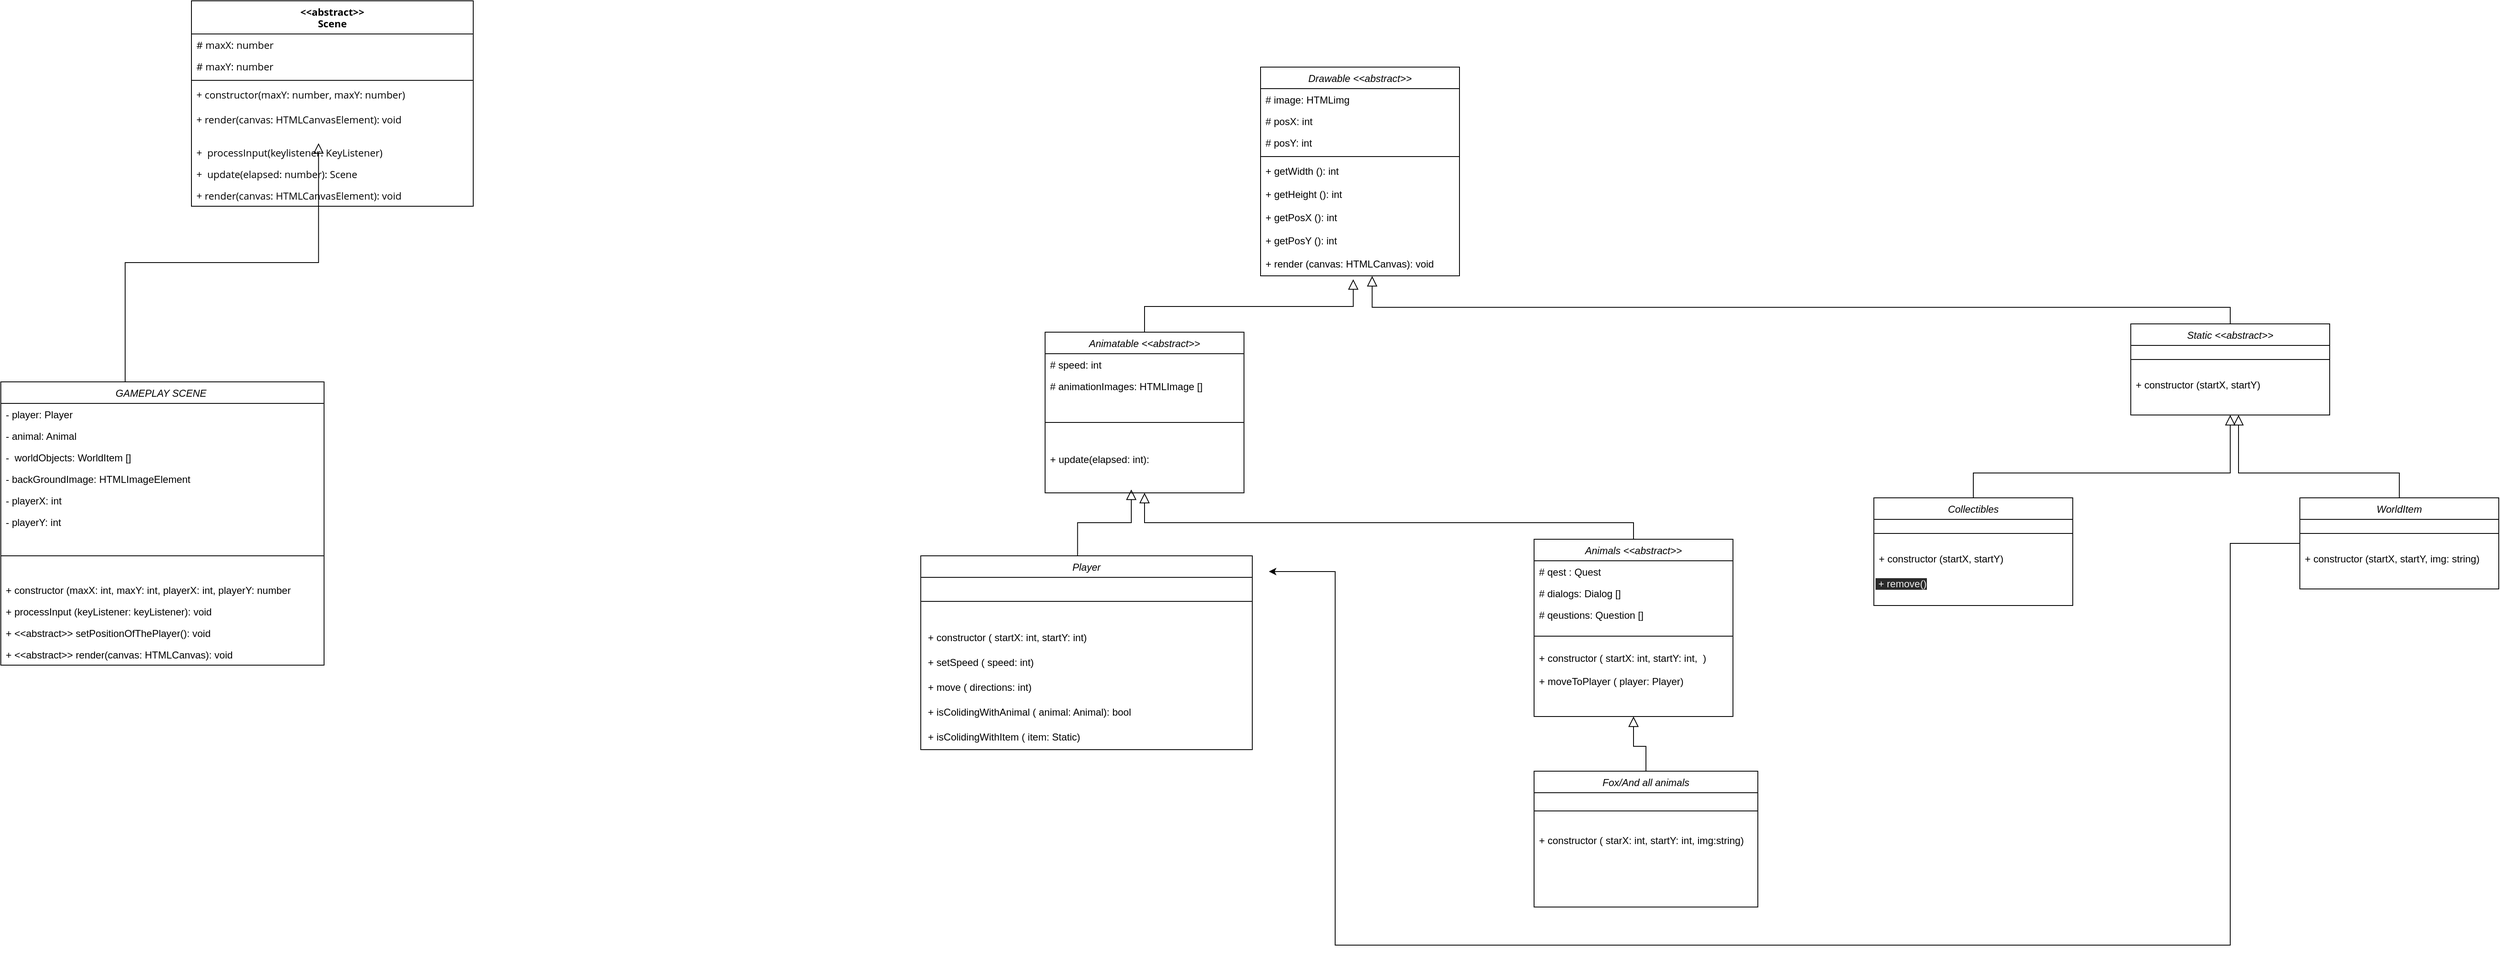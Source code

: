 <mxfile version="20.7.4" type="device" pages="2"><diagram id="C5RBs43oDa-KdzZeNtuy" name="Page-1"><mxGraphModel dx="2305" dy="784" grid="1" gridSize="10" guides="1" tooltips="1" connect="1" arrows="1" fold="1" page="1" pageScale="1" pageWidth="827" pageHeight="1169" math="0" shadow="0"><root><mxCell id="WIyWlLk6GJQsqaUBKTNV-0"/><mxCell id="WIyWlLk6GJQsqaUBKTNV-1" parent="WIyWlLk6GJQsqaUBKTNV-0"/><mxCell id="0mZJ4lkKEykU2jthQJVD-47" value="Drawable &lt;&lt;abstract&gt;&gt;" style="swimlane;fontStyle=2;align=center;verticalAlign=top;childLayout=stackLayout;horizontal=1;startSize=26;horizontalStack=0;resizeParent=1;resizeLast=0;collapsible=1;marginBottom=0;rounded=0;shadow=0;strokeWidth=1;" parent="WIyWlLk6GJQsqaUBKTNV-1" vertex="1"><mxGeometry x="400" y="590" width="240" height="252" as="geometry"><mxRectangle x="230" y="140" width="160" height="26" as="alternateBounds"/></mxGeometry></mxCell><mxCell id="0mZJ4lkKEykU2jthQJVD-48" value="# image: HTMLimg" style="text;align=left;verticalAlign=top;spacingLeft=4;spacingRight=4;overflow=hidden;rotatable=0;points=[[0,0.5],[1,0.5]];portConstraint=eastwest;" parent="0mZJ4lkKEykU2jthQJVD-47" vertex="1"><mxGeometry y="26" width="240" height="26" as="geometry"/></mxCell><mxCell id="0mZJ4lkKEykU2jthQJVD-49" value="# posX: int" style="text;align=left;verticalAlign=top;spacingLeft=4;spacingRight=4;overflow=hidden;rotatable=0;points=[[0,0.5],[1,0.5]];portConstraint=eastwest;rounded=0;shadow=0;html=0;" parent="0mZJ4lkKEykU2jthQJVD-47" vertex="1"><mxGeometry y="52" width="240" height="26" as="geometry"/></mxCell><mxCell id="0mZJ4lkKEykU2jthQJVD-50" value="# posY: int" style="text;align=left;verticalAlign=top;spacingLeft=4;spacingRight=4;overflow=hidden;rotatable=0;points=[[0,0.5],[1,0.5]];portConstraint=eastwest;rounded=0;shadow=0;html=0;" parent="0mZJ4lkKEykU2jthQJVD-47" vertex="1"><mxGeometry y="78" width="240" height="26" as="geometry"/></mxCell><mxCell id="0mZJ4lkKEykU2jthQJVD-51" value="" style="line;html=1;strokeWidth=1;align=left;verticalAlign=middle;spacingTop=-1;spacingLeft=3;spacingRight=3;rotatable=0;labelPosition=right;points=[];portConstraint=eastwest;" parent="0mZJ4lkKEykU2jthQJVD-47" vertex="1"><mxGeometry y="104" width="240" height="8" as="geometry"/></mxCell><mxCell id="0mZJ4lkKEykU2jthQJVD-52" value="+ getWidth (): int" style="text;align=left;verticalAlign=top;spacingLeft=4;spacingRight=4;overflow=hidden;rotatable=0;points=[[0,0.5],[1,0.5]];portConstraint=eastwest;" parent="0mZJ4lkKEykU2jthQJVD-47" vertex="1"><mxGeometry y="112" width="240" height="28" as="geometry"/></mxCell><mxCell id="0mZJ4lkKEykU2jthQJVD-54" value="+ getHeight (): int" style="text;align=left;verticalAlign=top;spacingLeft=4;spacingRight=4;overflow=hidden;rotatable=0;points=[[0,0.5],[1,0.5]];portConstraint=eastwest;" parent="0mZJ4lkKEykU2jthQJVD-47" vertex="1"><mxGeometry y="140" width="240" height="28" as="geometry"/></mxCell><mxCell id="0mZJ4lkKEykU2jthQJVD-55" value="+ getPosX (): int&#10;&#10;&#10;" style="text;align=left;verticalAlign=top;spacingLeft=4;spacingRight=4;overflow=hidden;rotatable=0;points=[[0,0.5],[1,0.5]];portConstraint=eastwest;" parent="0mZJ4lkKEykU2jthQJVD-47" vertex="1"><mxGeometry y="168" width="240" height="28" as="geometry"/></mxCell><mxCell id="0mZJ4lkKEykU2jthQJVD-56" value="+ getPosY (): int" style="text;align=left;verticalAlign=top;spacingLeft=4;spacingRight=4;overflow=hidden;rotatable=0;points=[[0,0.5],[1,0.5]];portConstraint=eastwest;" parent="0mZJ4lkKEykU2jthQJVD-47" vertex="1"><mxGeometry y="196" width="240" height="28" as="geometry"/></mxCell><mxCell id="0mZJ4lkKEykU2jthQJVD-57" value="+ render (canvas: HTMLCanvas): void" style="text;align=left;verticalAlign=top;spacingLeft=4;spacingRight=4;overflow=hidden;rotatable=0;points=[[0,0.5],[1,0.5]];portConstraint=eastwest;" parent="0mZJ4lkKEykU2jthQJVD-47" vertex="1"><mxGeometry y="224" width="240" height="28" as="geometry"/></mxCell><mxCell id="0mZJ4lkKEykU2jthQJVD-58" value="Animatable &lt;&lt;abstract&gt;&gt;" style="swimlane;fontStyle=2;align=center;verticalAlign=top;childLayout=stackLayout;horizontal=1;startSize=26;horizontalStack=0;resizeParent=1;resizeLast=0;collapsible=1;marginBottom=0;rounded=0;shadow=0;strokeWidth=1;" parent="WIyWlLk6GJQsqaUBKTNV-1" vertex="1"><mxGeometry x="140" y="910" width="240" height="194" as="geometry"><mxRectangle x="230" y="140" width="160" height="26" as="alternateBounds"/></mxGeometry></mxCell><mxCell id="0mZJ4lkKEykU2jthQJVD-59" value="# speed: int" style="text;align=left;verticalAlign=top;spacingLeft=4;spacingRight=4;overflow=hidden;rotatable=0;points=[[0,0.5],[1,0.5]];portConstraint=eastwest;" parent="0mZJ4lkKEykU2jthQJVD-58" vertex="1"><mxGeometry y="26" width="240" height="26" as="geometry"/></mxCell><mxCell id="0mZJ4lkKEykU2jthQJVD-76" value="# animationImages: HTMLImage []&#10;" style="text;align=left;verticalAlign=top;spacingLeft=4;spacingRight=4;overflow=hidden;rotatable=0;points=[[0,0.5],[1,0.5]];portConstraint=eastwest;" parent="0mZJ4lkKEykU2jthQJVD-58" vertex="1"><mxGeometry y="52" width="240" height="26" as="geometry"/></mxCell><mxCell id="0mZJ4lkKEykU2jthQJVD-62" value="" style="line;html=1;strokeWidth=1;align=left;verticalAlign=middle;spacingTop=-1;spacingLeft=3;spacingRight=3;rotatable=0;labelPosition=right;points=[];portConstraint=eastwest;" parent="0mZJ4lkKEykU2jthQJVD-58" vertex="1"><mxGeometry y="78" width="240" height="62" as="geometry"/></mxCell><mxCell id="0mZJ4lkKEykU2jthQJVD-64" value="+ update(elapsed: int):  " style="text;align=left;verticalAlign=top;spacingLeft=4;spacingRight=4;overflow=hidden;rotatable=0;points=[[0,0.5],[1,0.5]];portConstraint=eastwest;" parent="0mZJ4lkKEykU2jthQJVD-58" vertex="1"><mxGeometry y="140" width="240" height="28" as="geometry"/></mxCell><mxCell id="0mZJ4lkKEykU2jthQJVD-70" value="Player" style="swimlane;fontStyle=2;align=center;verticalAlign=top;childLayout=stackLayout;horizontal=1;startSize=26;horizontalStack=0;resizeParent=1;resizeLast=0;collapsible=1;marginBottom=0;rounded=0;shadow=0;strokeWidth=1;" parent="WIyWlLk6GJQsqaUBKTNV-1" vertex="1"><mxGeometry x="-10" y="1180" width="400" height="234" as="geometry"><mxRectangle x="230" y="140" width="160" height="26" as="alternateBounds"/></mxGeometry></mxCell><mxCell id="0mZJ4lkKEykU2jthQJVD-72" value="" style="line;html=1;strokeWidth=1;align=left;verticalAlign=middle;spacingTop=-1;spacingLeft=3;spacingRight=3;rotatable=0;labelPosition=right;points=[];portConstraint=eastwest;" parent="0mZJ4lkKEykU2jthQJVD-70" vertex="1"><mxGeometry y="26" width="400" height="58" as="geometry"/></mxCell><mxCell id="Mu68uP0lrzcLvRrrlY8T-1" value="&amp;nbsp; + constructor ( startX: int, startY: int)" style="text;html=1;align=left;verticalAlign=middle;resizable=0;points=[];autosize=1;strokeColor=none;fillColor=none;" vertex="1" parent="0mZJ4lkKEykU2jthQJVD-70"><mxGeometry y="84" width="400" height="30" as="geometry"/></mxCell><mxCell id="Mu68uP0lrzcLvRrrlY8T-0" value="&amp;nbsp; + setSpeed ( speed: int)" style="text;html=1;align=left;verticalAlign=middle;resizable=0;points=[];autosize=1;strokeColor=none;fillColor=none;" vertex="1" parent="0mZJ4lkKEykU2jthQJVD-70"><mxGeometry y="114" width="400" height="30" as="geometry"/></mxCell><mxCell id="0mZJ4lkKEykU2jthQJVD-77" value="&amp;nbsp; + move ( directions: int)" style="text;html=1;align=left;verticalAlign=middle;resizable=0;points=[];autosize=1;strokeColor=none;fillColor=none;" parent="0mZJ4lkKEykU2jthQJVD-70" vertex="1"><mxGeometry y="144" width="400" height="30" as="geometry"/></mxCell><mxCell id="0mZJ4lkKEykU2jthQJVD-78" value="&amp;nbsp; + isColidingWithAnimal ( animal: Animal): bool" style="text;html=1;align=left;verticalAlign=middle;resizable=0;points=[];autosize=1;strokeColor=none;fillColor=none;" parent="0mZJ4lkKEykU2jthQJVD-70" vertex="1"><mxGeometry y="174" width="400" height="30" as="geometry"/></mxCell><mxCell id="0mZJ4lkKEykU2jthQJVD-79" value="&amp;nbsp; + isColidingWithItem ( item: Static)" style="text;html=1;align=left;verticalAlign=middle;resizable=0;points=[];autosize=1;strokeColor=none;fillColor=none;" parent="0mZJ4lkKEykU2jthQJVD-70" vertex="1"><mxGeometry y="204" width="400" height="30" as="geometry"/></mxCell><mxCell id="0mZJ4lkKEykU2jthQJVD-74" value="" style="endArrow=block;endSize=10;endFill=0;shadow=0;strokeWidth=1;rounded=0;edgeStyle=elbowEdgeStyle;elbow=vertical;exitX=0.5;exitY=0;exitDx=0;exitDy=0;entryX=0.466;entryY=1.149;entryDx=0;entryDy=0;entryPerimeter=0;" parent="WIyWlLk6GJQsqaUBKTNV-1" source="0mZJ4lkKEykU2jthQJVD-58" target="0mZJ4lkKEykU2jthQJVD-57" edge="1"><mxGeometry width="160" relative="1" as="geometry"><mxPoint x="600" y="994" as="sourcePoint"/><mxPoint x="490" y="892" as="targetPoint"/><Array as="points"><mxPoint x="480" y="879"/></Array></mxGeometry></mxCell><mxCell id="0mZJ4lkKEykU2jthQJVD-75" value="" style="endArrow=block;endSize=10;endFill=0;shadow=0;strokeWidth=1;rounded=0;edgeStyle=elbowEdgeStyle;elbow=vertical;exitX=0.473;exitY=0;exitDx=0;exitDy=0;exitPerimeter=0;" parent="WIyWlLk6GJQsqaUBKTNV-1" source="0mZJ4lkKEykU2jthQJVD-70" edge="1"><mxGeometry width="160" relative="1" as="geometry"><mxPoint x="130" y="1110" as="sourcePoint"/><mxPoint x="244" y="1100" as="targetPoint"/><Array as="points"><mxPoint x="220" y="1140"/></Array></mxGeometry></mxCell><mxCell id="0mZJ4lkKEykU2jthQJVD-82" value="Animals &lt;&lt;abstract&gt;&gt;" style="swimlane;fontStyle=2;align=center;verticalAlign=top;childLayout=stackLayout;horizontal=1;startSize=26;horizontalStack=0;resizeParent=1;resizeLast=0;collapsible=1;marginBottom=0;rounded=0;shadow=0;strokeWidth=1;" parent="WIyWlLk6GJQsqaUBKTNV-1" vertex="1"><mxGeometry x="730" y="1160" width="240" height="214" as="geometry"><mxRectangle x="230" y="140" width="160" height="26" as="alternateBounds"/></mxGeometry></mxCell><mxCell id="0mZJ4lkKEykU2jthQJVD-83" value="# qest : Quest" style="text;align=left;verticalAlign=top;spacingLeft=4;spacingRight=4;overflow=hidden;rotatable=0;points=[[0,0.5],[1,0.5]];portConstraint=eastwest;" parent="0mZJ4lkKEykU2jthQJVD-82" vertex="1"><mxGeometry y="26" width="240" height="26" as="geometry"/></mxCell><mxCell id="0mZJ4lkKEykU2jthQJVD-84" value="# dialogs: Dialog [] &#10;" style="text;align=left;verticalAlign=top;spacingLeft=4;spacingRight=4;overflow=hidden;rotatable=0;points=[[0,0.5],[1,0.5]];portConstraint=eastwest;" parent="0mZJ4lkKEykU2jthQJVD-82" vertex="1"><mxGeometry y="52" width="240" height="26" as="geometry"/></mxCell><mxCell id="0mZJ4lkKEykU2jthQJVD-92" value="# qeustions: Question [] &#10;" style="text;align=left;verticalAlign=top;spacingLeft=4;spacingRight=4;overflow=hidden;rotatable=0;points=[[0,0.5],[1,0.5]];portConstraint=eastwest;" parent="0mZJ4lkKEykU2jthQJVD-82" vertex="1"><mxGeometry y="78" width="240" height="26" as="geometry"/></mxCell><mxCell id="0mZJ4lkKEykU2jthQJVD-85" value="" style="line;html=1;strokeWidth=1;align=left;verticalAlign=middle;spacingTop=-1;spacingLeft=3;spacingRight=3;rotatable=0;labelPosition=right;points=[];portConstraint=eastwest;" parent="0mZJ4lkKEykU2jthQJVD-82" vertex="1"><mxGeometry y="104" width="240" height="26" as="geometry"/></mxCell><mxCell id="0mZJ4lkKEykU2jthQJVD-86" value="+ constructor ( startX: int, startY: int,  ) " style="text;align=left;verticalAlign=top;spacingLeft=4;spacingRight=4;overflow=hidden;rotatable=0;points=[[0,0.5],[1,0.5]];portConstraint=eastwest;" parent="0mZJ4lkKEykU2jthQJVD-82" vertex="1"><mxGeometry y="130" width="240" height="28" as="geometry"/></mxCell><mxCell id="0mZJ4lkKEykU2jthQJVD-100" value="+ moveToPlayer ( player: Player) " style="text;align=left;verticalAlign=top;spacingLeft=4;spacingRight=4;overflow=hidden;rotatable=0;points=[[0,0.5],[1,0.5]];portConstraint=eastwest;" parent="0mZJ4lkKEykU2jthQJVD-82" vertex="1"><mxGeometry y="158" width="240" height="28" as="geometry"/></mxCell><mxCell id="0mZJ4lkKEykU2jthQJVD-93" value="" style="endArrow=block;endSize=10;endFill=0;shadow=0;strokeWidth=1;rounded=0;edgeStyle=elbowEdgeStyle;elbow=vertical;exitX=0.5;exitY=0;exitDx=0;exitDy=0;entryX=0.5;entryY=1;entryDx=0;entryDy=0;" parent="WIyWlLk6GJQsqaUBKTNV-1" source="0mZJ4lkKEykU2jthQJVD-82" target="0mZJ4lkKEykU2jthQJVD-58" edge="1"><mxGeometry width="160" relative="1" as="geometry"><mxPoint x="209.2" y="1170" as="sourcePoint"/><mxPoint x="254" y="1110" as="targetPoint"/><Array as="points"><mxPoint x="430" y="1140"/></Array></mxGeometry></mxCell><mxCell id="0mZJ4lkKEykU2jthQJVD-94" value="Fox/And all animals" style="swimlane;fontStyle=2;align=center;verticalAlign=top;childLayout=stackLayout;horizontal=1;startSize=26;horizontalStack=0;resizeParent=1;resizeLast=0;collapsible=1;marginBottom=0;rounded=0;shadow=0;strokeWidth=1;" parent="WIyWlLk6GJQsqaUBKTNV-1" vertex="1"><mxGeometry x="730" y="1440" width="270" height="164" as="geometry"><mxRectangle x="230" y="140" width="160" height="26" as="alternateBounds"/></mxGeometry></mxCell><mxCell id="0mZJ4lkKEykU2jthQJVD-98" value="" style="line;html=1;strokeWidth=1;align=left;verticalAlign=middle;spacingTop=-1;spacingLeft=3;spacingRight=3;rotatable=0;labelPosition=right;points=[];portConstraint=eastwest;" parent="0mZJ4lkKEykU2jthQJVD-94" vertex="1"><mxGeometry y="26" width="270" height="44" as="geometry"/></mxCell><mxCell id="0mZJ4lkKEykU2jthQJVD-99" value="+ constructor ( starX: int, startY: int, img:string) &#10;" style="text;align=left;verticalAlign=top;spacingLeft=4;spacingRight=4;overflow=hidden;rotatable=0;points=[[0,0.5],[1,0.5]];portConstraint=eastwest;" parent="0mZJ4lkKEykU2jthQJVD-94" vertex="1"><mxGeometry y="70" width="270" height="28" as="geometry"/></mxCell><mxCell id="0mZJ4lkKEykU2jthQJVD-102" value="" style="endArrow=block;endSize=10;endFill=0;shadow=0;strokeWidth=1;rounded=0;edgeStyle=elbowEdgeStyle;elbow=vertical;exitX=0.5;exitY=0;exitDx=0;exitDy=0;entryX=0.5;entryY=1;entryDx=0;entryDy=0;" parent="WIyWlLk6GJQsqaUBKTNV-1" source="0mZJ4lkKEykU2jthQJVD-94" target="0mZJ4lkKEykU2jthQJVD-82" edge="1"><mxGeometry width="160" relative="1" as="geometry"><mxPoint x="620" y="1432" as="sourcePoint"/><mxPoint x="840" y="1380" as="targetPoint"/><Array as="points"><mxPoint x="850" y="1410"/></Array></mxGeometry></mxCell><mxCell id="OqXCPmL3gPoObn92KXW1-10" value="Static &lt;&lt;abstract&gt;&gt;" style="swimlane;fontStyle=2;align=center;verticalAlign=top;childLayout=stackLayout;horizontal=1;startSize=26;horizontalStack=0;resizeParent=1;resizeLast=0;collapsible=1;marginBottom=0;rounded=0;shadow=0;strokeWidth=1;" parent="WIyWlLk6GJQsqaUBKTNV-1" vertex="1"><mxGeometry x="1450" y="900" width="240" height="110" as="geometry"><mxRectangle x="230" y="140" width="160" height="26" as="alternateBounds"/></mxGeometry></mxCell><mxCell id="OqXCPmL3gPoObn92KXW1-14" value="" style="line;html=1;strokeWidth=1;align=left;verticalAlign=middle;spacingTop=-1;spacingLeft=3;spacingRight=3;rotatable=0;labelPosition=right;points=[];portConstraint=eastwest;" parent="OqXCPmL3gPoObn92KXW1-10" vertex="1"><mxGeometry y="26" width="240" height="34" as="geometry"/></mxCell><mxCell id="OqXCPmL3gPoObn92KXW1-15" value="+ constructor (startX, startY)  " style="text;align=left;verticalAlign=top;spacingLeft=4;spacingRight=4;overflow=hidden;rotatable=0;points=[[0,0.5],[1,0.5]];portConstraint=eastwest;" parent="OqXCPmL3gPoObn92KXW1-10" vertex="1"><mxGeometry y="60" width="240" height="30" as="geometry"/></mxCell><mxCell id="OqXCPmL3gPoObn92KXW1-16" value="" style="endArrow=block;endSize=10;endFill=0;shadow=0;strokeWidth=1;rounded=0;edgeStyle=elbowEdgeStyle;elbow=vertical;exitX=0.5;exitY=0;exitDx=0;exitDy=0;entryX=0.561;entryY=1.008;entryDx=0;entryDy=0;entryPerimeter=0;" parent="WIyWlLk6GJQsqaUBKTNV-1" source="OqXCPmL3gPoObn92KXW1-10" target="0mZJ4lkKEykU2jthQJVD-57" edge="1"><mxGeometry width="160" relative="1" as="geometry"><mxPoint x="400" y="953.83" as="sourcePoint"/><mxPoint x="651.84" y="890.002" as="targetPoint"/><Array as="points"><mxPoint x="840" y="880"/></Array></mxGeometry></mxCell><mxCell id="OqXCPmL3gPoObn92KXW1-21" value="Collectibles" style="swimlane;fontStyle=2;align=center;verticalAlign=top;childLayout=stackLayout;horizontal=1;startSize=26;horizontalStack=0;resizeParent=1;resizeLast=0;collapsible=1;marginBottom=0;rounded=0;shadow=0;strokeWidth=1;" parent="WIyWlLk6GJQsqaUBKTNV-1" vertex="1"><mxGeometry x="1140" y="1110" width="240" height="130" as="geometry"><mxRectangle x="230" y="140" width="160" height="26" as="alternateBounds"/></mxGeometry></mxCell><mxCell id="OqXCPmL3gPoObn92KXW1-22" value="" style="line;html=1;strokeWidth=1;align=left;verticalAlign=middle;spacingTop=-1;spacingLeft=3;spacingRight=3;rotatable=0;labelPosition=right;points=[];portConstraint=eastwest;" parent="OqXCPmL3gPoObn92KXW1-21" vertex="1"><mxGeometry y="26" width="240" height="34" as="geometry"/></mxCell><mxCell id="OqXCPmL3gPoObn92KXW1-23" value="+ constructor (startX, startY)  " style="text;align=left;verticalAlign=top;spacingLeft=4;spacingRight=4;overflow=hidden;rotatable=0;points=[[0,0.5],[1,0.5]];portConstraint=eastwest;" parent="OqXCPmL3gPoObn92KXW1-21" vertex="1"><mxGeometry y="60" width="240" height="30" as="geometry"/></mxCell><mxCell id="OqXCPmL3gPoObn92KXW1-35" value="&lt;span style=&quot;color: rgb(240, 240, 240); font-family: Helvetica; font-size: 12px; font-style: normal; font-variant-ligatures: normal; font-variant-caps: normal; font-weight: 400; letter-spacing: normal; orphans: 2; text-align: left; text-indent: 0px; text-transform: none; widows: 2; word-spacing: 0px; -webkit-text-stroke-width: 0px; background-color: rgb(42, 42, 42); text-decoration-thickness: initial; text-decoration-style: initial; text-decoration-color: initial; float: none; display: inline !important;&quot;&gt;&amp;nbsp;+ remove()&lt;/span&gt;" style="text;whiteSpace=wrap;html=1;" parent="OqXCPmL3gPoObn92KXW1-21" vertex="1"><mxGeometry y="90" width="240" height="40" as="geometry"/></mxCell><mxCell id="OqXCPmL3gPoObn92KXW1-30" value="" style="endArrow=block;endSize=10;endFill=0;shadow=0;strokeWidth=1;rounded=0;edgeStyle=elbowEdgeStyle;elbow=vertical;exitX=0.5;exitY=0;exitDx=0;exitDy=0;entryX=0.5;entryY=1;entryDx=0;entryDy=0;" parent="WIyWlLk6GJQsqaUBKTNV-1" source="OqXCPmL3gPoObn92KXW1-21" target="OqXCPmL3gPoObn92KXW1-10" edge="1"><mxGeometry width="160" relative="1" as="geometry"><mxPoint x="1580" y="910" as="sourcePoint"/><mxPoint x="544.64" y="852.224" as="targetPoint"/><Array as="points"><mxPoint x="1590" y="1080"/></Array></mxGeometry></mxCell><mxCell id="OqXCPmL3gPoObn92KXW1-38" style="edgeStyle=orthogonalEdgeStyle;rounded=0;orthogonalLoop=1;jettySize=auto;html=1;exitX=0;exitY=0.5;exitDx=0;exitDy=0;entryX=1;entryY=0.5;entryDx=0;entryDy=0;" parent="WIyWlLk6GJQsqaUBKTNV-1" source="OqXCPmL3gPoObn92KXW1-31" edge="1"><mxGeometry relative="1" as="geometry"><Array as="points"><mxPoint x="1570" y="1165"/><mxPoint x="1570" y="1650"/><mxPoint x="490" y="1650"/><mxPoint x="490" y="1199"/></Array><mxPoint x="410" y="1199" as="targetPoint"/></mxGeometry></mxCell><mxCell id="OqXCPmL3gPoObn92KXW1-31" value="WorldItem" style="swimlane;fontStyle=2;align=center;verticalAlign=top;childLayout=stackLayout;horizontal=1;startSize=26;horizontalStack=0;resizeParent=1;resizeLast=0;collapsible=1;marginBottom=0;rounded=0;shadow=0;strokeWidth=1;" parent="WIyWlLk6GJQsqaUBKTNV-1" vertex="1"><mxGeometry x="1654" y="1110" width="240" height="110" as="geometry"><mxRectangle x="230" y="140" width="160" height="26" as="alternateBounds"/></mxGeometry></mxCell><mxCell id="OqXCPmL3gPoObn92KXW1-32" value="" style="line;html=1;strokeWidth=1;align=left;verticalAlign=middle;spacingTop=-1;spacingLeft=3;spacingRight=3;rotatable=0;labelPosition=right;points=[];portConstraint=eastwest;" parent="OqXCPmL3gPoObn92KXW1-31" vertex="1"><mxGeometry y="26" width="240" height="34" as="geometry"/></mxCell><mxCell id="OqXCPmL3gPoObn92KXW1-33" value="+ constructor (startX, startY, img: string)  " style="text;align=left;verticalAlign=top;spacingLeft=4;spacingRight=4;overflow=hidden;rotatable=0;points=[[0,0.5],[1,0.5]];portConstraint=eastwest;" parent="OqXCPmL3gPoObn92KXW1-31" vertex="1"><mxGeometry y="60" width="240" height="30" as="geometry"/></mxCell><mxCell id="OqXCPmL3gPoObn92KXW1-34" value="" style="endArrow=block;endSize=10;endFill=0;shadow=0;strokeWidth=1;rounded=0;edgeStyle=elbowEdgeStyle;elbow=vertical;exitX=0.5;exitY=0;exitDx=0;exitDy=0;" parent="WIyWlLk6GJQsqaUBKTNV-1" source="OqXCPmL3gPoObn92KXW1-31" edge="1"><mxGeometry width="160" relative="1" as="geometry"><mxPoint x="1270" y="1120" as="sourcePoint"/><mxPoint x="1580" y="1010" as="targetPoint"/><Array as="points"><mxPoint x="1680" y="1080"/></Array></mxGeometry></mxCell><mxCell id="OqXCPmL3gPoObn92KXW1-52" value="&lt;&lt;abstract&gt;&gt;&#10;Scene" style="swimlane;fontStyle=1;align=center;verticalAlign=top;childLayout=stackLayout;horizontal=1;startSize=40;horizontalStack=0;resizeParent=1;resizeParentMax=0;resizeLast=0;collapsible=1;marginBottom=0;fontFamily=Open Sans;fontSource=https%3A%2F%2Ffonts.googleapis.com%2Fcss%3Ffamily%3DOpen%2BSans;" parent="WIyWlLk6GJQsqaUBKTNV-1" vertex="1"><mxGeometry x="-890" y="510" width="340" height="248" as="geometry"/></mxCell><mxCell id="OqXCPmL3gPoObn92KXW1-53" value="# maxX: number" style="text;strokeColor=none;fillColor=none;align=left;verticalAlign=top;spacingLeft=4;spacingRight=4;overflow=hidden;rotatable=0;points=[[0,0.5],[1,0.5]];portConstraint=eastwest;fontFamily=Open Sans;fontSource=https%3A%2F%2Ffonts.googleapis.com%2Fcss%3Ffamily%3DOpen%2BSans;" parent="OqXCPmL3gPoObn92KXW1-52" vertex="1"><mxGeometry y="40" width="340" height="26" as="geometry"/></mxCell><mxCell id="OqXCPmL3gPoObn92KXW1-54" value="# maxY: number" style="text;strokeColor=none;fillColor=none;align=left;verticalAlign=top;spacingLeft=4;spacingRight=4;overflow=hidden;rotatable=0;points=[[0,0.5],[1,0.5]];portConstraint=eastwest;fontFamily=Open Sans;fontSource=https%3A%2F%2Ffonts.googleapis.com%2Fcss%3Ffamily%3DOpen%2BSans;" parent="OqXCPmL3gPoObn92KXW1-52" vertex="1"><mxGeometry y="66" width="340" height="26" as="geometry"/></mxCell><mxCell id="OqXCPmL3gPoObn92KXW1-55" value="" style="line;strokeWidth=1;fillColor=none;align=left;verticalAlign=middle;spacingTop=-1;spacingLeft=3;spacingRight=3;rotatable=0;labelPosition=right;points=[];portConstraint=eastwest;strokeColor=inherit;fontFamily=Open Sans;fontSource=https%3A%2F%2Ffonts.googleapis.com%2Fcss%3Ffamily%3DOpen%2BSans;" parent="OqXCPmL3gPoObn92KXW1-52" vertex="1"><mxGeometry y="92" width="340" height="8" as="geometry"/></mxCell><mxCell id="OqXCPmL3gPoObn92KXW1-56" value="+ constructor(maxY: number, maxY: number)" style="text;strokeColor=none;fillColor=none;align=left;verticalAlign=top;spacingLeft=4;spacingRight=4;overflow=hidden;rotatable=0;points=[[0,0.5],[1,0.5]];portConstraint=eastwest;fontFamily=Open Sans;fontSource=https%3A%2F%2Ffonts.googleapis.com%2Fcss%3Ffamily%3DOpen%2BSans;" parent="OqXCPmL3gPoObn92KXW1-52" vertex="1"><mxGeometry y="100" width="340" height="30" as="geometry"/></mxCell><mxCell id="OqXCPmL3gPoObn92KXW1-75" value="+ render(canvas: HTMLCanvasElement): void" style="text;strokeColor=none;fillColor=none;align=left;verticalAlign=top;spacingLeft=4;spacingRight=4;overflow=hidden;rotatable=0;points=[[0,0.5],[1,0.5]];portConstraint=eastwest;fontFamily=Open Sans;fontSource=https%3A%2F%2Ffonts.googleapis.com%2Fcss%3Ffamily%3DOpen%2BSans;" parent="OqXCPmL3gPoObn92KXW1-52" vertex="1"><mxGeometry y="130" width="340" height="40" as="geometry"/></mxCell><mxCell id="OqXCPmL3gPoObn92KXW1-76" value="+  processInput(keylistener: KeyListener)" style="text;strokeColor=none;fillColor=none;align=left;verticalAlign=top;spacingLeft=4;spacingRight=4;overflow=hidden;rotatable=0;points=[[0,0.5],[1,0.5]];portConstraint=eastwest;fontFamily=Open Sans;fontSource=https%3A%2F%2Ffonts.googleapis.com%2Fcss%3Ffamily%3DOpen%2BSans;" parent="OqXCPmL3gPoObn92KXW1-52" vertex="1"><mxGeometry y="170" width="340" height="26" as="geometry"/></mxCell><mxCell id="OqXCPmL3gPoObn92KXW1-77" value="+  update(elapsed: number): Scene" style="text;strokeColor=none;fillColor=none;align=left;verticalAlign=top;spacingLeft=4;spacingRight=4;overflow=hidden;rotatable=0;points=[[0,0.5],[1,0.5]];portConstraint=eastwest;fontFamily=Open Sans;fontSource=https%3A%2F%2Ffonts.googleapis.com%2Fcss%3Ffamily%3DOpen%2BSans;" parent="OqXCPmL3gPoObn92KXW1-52" vertex="1"><mxGeometry y="196" width="340" height="26" as="geometry"/></mxCell><mxCell id="OqXCPmL3gPoObn92KXW1-78" value="+ render(canvas: HTMLCanvasElement): void" style="text;strokeColor=none;fillColor=none;align=left;verticalAlign=top;spacingLeft=4;spacingRight=4;overflow=hidden;rotatable=0;points=[[0,0.5],[1,0.5]];portConstraint=eastwest;fontFamily=Open Sans;fontSource=https%3A%2F%2Ffonts.googleapis.com%2Fcss%3Ffamily%3DOpen%2BSans;" parent="OqXCPmL3gPoObn92KXW1-52" vertex="1"><mxGeometry y="222" width="340" height="26" as="geometry"/></mxCell><mxCell id="OqXCPmL3gPoObn92KXW1-60" value="GAMEPLAY SCENE " style="swimlane;fontStyle=2;align=center;verticalAlign=top;childLayout=stackLayout;horizontal=1;startSize=26;horizontalStack=0;resizeParent=1;resizeLast=0;collapsible=1;marginBottom=0;rounded=0;shadow=0;strokeWidth=1;" parent="WIyWlLk6GJQsqaUBKTNV-1" vertex="1"><mxGeometry x="-1120" y="970" width="390" height="342" as="geometry"><mxRectangle x="230" y="140" width="160" height="26" as="alternateBounds"/></mxGeometry></mxCell><mxCell id="OqXCPmL3gPoObn92KXW1-61" value="- player: Player" style="text;align=left;verticalAlign=top;spacingLeft=4;spacingRight=4;overflow=hidden;rotatable=0;points=[[0,0.5],[1,0.5]];portConstraint=eastwest;" parent="OqXCPmL3gPoObn92KXW1-60" vertex="1"><mxGeometry y="26" width="390" height="26" as="geometry"/></mxCell><mxCell id="OqXCPmL3gPoObn92KXW1-62" value="- animal: Animal" style="text;align=left;verticalAlign=top;spacingLeft=4;spacingRight=4;overflow=hidden;rotatable=0;points=[[0,0.5],[1,0.5]];portConstraint=eastwest;rounded=0;shadow=0;html=0;" parent="OqXCPmL3gPoObn92KXW1-60" vertex="1"><mxGeometry y="52" width="390" height="26" as="geometry"/></mxCell><mxCell id="OqXCPmL3gPoObn92KXW1-63" value="-  worldObjects: WorldItem []" style="text;align=left;verticalAlign=top;spacingLeft=4;spacingRight=4;overflow=hidden;rotatable=0;points=[[0,0.5],[1,0.5]];portConstraint=eastwest;rounded=0;shadow=0;html=0;" parent="OqXCPmL3gPoObn92KXW1-60" vertex="1"><mxGeometry y="78" width="390" height="26" as="geometry"/></mxCell><mxCell id="Mu68uP0lrzcLvRrrlY8T-2" value="- backGroundImage: HTMLImageElement" style="text;align=left;verticalAlign=top;spacingLeft=4;spacingRight=4;overflow=hidden;rotatable=0;points=[[0,0.5],[1,0.5]];portConstraint=eastwest;rounded=0;shadow=0;html=0;" vertex="1" parent="OqXCPmL3gPoObn92KXW1-60"><mxGeometry y="104" width="390" height="26" as="geometry"/></mxCell><mxCell id="Mu68uP0lrzcLvRrrlY8T-3" value="- playerX: int" style="text;align=left;verticalAlign=top;spacingLeft=4;spacingRight=4;overflow=hidden;rotatable=0;points=[[0,0.5],[1,0.5]];portConstraint=eastwest;rounded=0;shadow=0;html=0;" vertex="1" parent="OqXCPmL3gPoObn92KXW1-60"><mxGeometry y="130" width="390" height="26" as="geometry"/></mxCell><mxCell id="Mu68uP0lrzcLvRrrlY8T-4" value="- playerY: int" style="text;align=left;verticalAlign=top;spacingLeft=4;spacingRight=4;overflow=hidden;rotatable=0;points=[[0,0.5],[1,0.5]];portConstraint=eastwest;rounded=0;shadow=0;html=0;" vertex="1" parent="OqXCPmL3gPoObn92KXW1-60"><mxGeometry y="156" width="390" height="26" as="geometry"/></mxCell><mxCell id="OqXCPmL3gPoObn92KXW1-64" value="" style="line;html=1;strokeWidth=1;align=left;verticalAlign=middle;spacingTop=-1;spacingLeft=3;spacingRight=3;rotatable=0;labelPosition=right;points=[];portConstraint=eastwest;" parent="OqXCPmL3gPoObn92KXW1-60" vertex="1"><mxGeometry y="182" width="390" height="56" as="geometry"/></mxCell><mxCell id="Mu68uP0lrzcLvRrrlY8T-5" value="+ constructor (maxX: int, maxY: int, playerX: int, playerY: number" style="text;align=left;verticalAlign=top;spacingLeft=4;spacingRight=4;overflow=hidden;rotatable=0;points=[[0,0.5],[1,0.5]];portConstraint=eastwest;rounded=0;shadow=0;html=0;" vertex="1" parent="OqXCPmL3gPoObn92KXW1-60"><mxGeometry y="238" width="390" height="26" as="geometry"/></mxCell><mxCell id="Mu68uP0lrzcLvRrrlY8T-6" value="+ processInput (keyListener: keyListener): void" style="text;align=left;verticalAlign=top;spacingLeft=4;spacingRight=4;overflow=hidden;rotatable=0;points=[[0,0.5],[1,0.5]];portConstraint=eastwest;rounded=0;shadow=0;html=0;" vertex="1" parent="OqXCPmL3gPoObn92KXW1-60"><mxGeometry y="264" width="390" height="26" as="geometry"/></mxCell><mxCell id="Mu68uP0lrzcLvRrrlY8T-7" value="+ &lt;&lt;abstract&gt;&gt; setPositionOfThePlayer(): void" style="text;align=left;verticalAlign=top;spacingLeft=4;spacingRight=4;overflow=hidden;rotatable=0;points=[[0,0.5],[1,0.5]];portConstraint=eastwest;rounded=0;shadow=0;html=0;" vertex="1" parent="OqXCPmL3gPoObn92KXW1-60"><mxGeometry y="290" width="390" height="26" as="geometry"/></mxCell><mxCell id="Mu68uP0lrzcLvRrrlY8T-8" value="+ &lt;&lt;abstract&gt;&gt; render(canvas: HTMLCanvas): void" style="text;align=left;verticalAlign=top;spacingLeft=4;spacingRight=4;overflow=hidden;rotatable=0;points=[[0,0.5],[1,0.5]];portConstraint=eastwest;rounded=0;shadow=0;html=0;" vertex="1" parent="OqXCPmL3gPoObn92KXW1-60"><mxGeometry y="316" width="390" height="26" as="geometry"/></mxCell><mxCell id="OqXCPmL3gPoObn92KXW1-70" value="" style="endArrow=block;endSize=10;endFill=0;shadow=0;strokeWidth=1;rounded=0;edgeStyle=elbowEdgeStyle;elbow=vertical;exitX=0.5;exitY=0;exitDx=0;exitDy=0;entryX=0.451;entryY=1.046;entryDx=0;entryDy=0;entryPerimeter=0;" parent="WIyWlLk6GJQsqaUBKTNV-1" target="OqXCPmL3gPoObn92KXW1-75" edge="1"><mxGeometry width="160" relative="1" as="geometry"><mxPoint x="-970" y="970" as="sourcePoint"/><mxPoint x="-725.78" y="857.926" as="targetPoint"/></mxGeometry></mxCell></root></mxGraphModel></diagram><diagram id="8eQHFMOelJ40MAMkyi8v" name="Page-2"><mxGraphModel dx="2837" dy="889" grid="1" gridSize="10" guides="1" tooltips="1" connect="1" arrows="1" fold="1" page="1" pageScale="1" pageWidth="850" pageHeight="1100" math="0" shadow="0"><root><mxCell id="0"/><mxCell id="1" parent="0"/><mxCell id="ts1ykuWdzp4IiDvR0s0f-1" value="Drawable &lt;&lt;abstract&gt;&gt;" style="swimlane;fontStyle=2;align=center;verticalAlign=top;childLayout=stackLayout;horizontal=1;startSize=26;horizontalStack=0;resizeParent=1;resizeLast=0;collapsible=1;marginBottom=0;rounded=0;shadow=0;strokeWidth=1;" vertex="1" parent="1"><mxGeometry x="400" y="590" width="240" height="252" as="geometry"><mxRectangle x="230" y="140" width="160" height="26" as="alternateBounds"/></mxGeometry></mxCell><mxCell id="ts1ykuWdzp4IiDvR0s0f-2" value="# image: HTMLimg" style="text;align=left;verticalAlign=top;spacingLeft=4;spacingRight=4;overflow=hidden;rotatable=0;points=[[0,0.5],[1,0.5]];portConstraint=eastwest;" vertex="1" parent="ts1ykuWdzp4IiDvR0s0f-1"><mxGeometry y="26" width="240" height="26" as="geometry"/></mxCell><mxCell id="ts1ykuWdzp4IiDvR0s0f-3" value="# posX: int" style="text;align=left;verticalAlign=top;spacingLeft=4;spacingRight=4;overflow=hidden;rotatable=0;points=[[0,0.5],[1,0.5]];portConstraint=eastwest;rounded=0;shadow=0;html=0;" vertex="1" parent="ts1ykuWdzp4IiDvR0s0f-1"><mxGeometry y="52" width="240" height="26" as="geometry"/></mxCell><mxCell id="ts1ykuWdzp4IiDvR0s0f-4" value="# posY: int" style="text;align=left;verticalAlign=top;spacingLeft=4;spacingRight=4;overflow=hidden;rotatable=0;points=[[0,0.5],[1,0.5]];portConstraint=eastwest;rounded=0;shadow=0;html=0;" vertex="1" parent="ts1ykuWdzp4IiDvR0s0f-1"><mxGeometry y="78" width="240" height="26" as="geometry"/></mxCell><mxCell id="ts1ykuWdzp4IiDvR0s0f-5" value="" style="line;html=1;strokeWidth=1;align=left;verticalAlign=middle;spacingTop=-1;spacingLeft=3;spacingRight=3;rotatable=0;labelPosition=right;points=[];portConstraint=eastwest;" vertex="1" parent="ts1ykuWdzp4IiDvR0s0f-1"><mxGeometry y="104" width="240" height="8" as="geometry"/></mxCell><mxCell id="ts1ykuWdzp4IiDvR0s0f-6" value="+ getWidth (): int" style="text;align=left;verticalAlign=top;spacingLeft=4;spacingRight=4;overflow=hidden;rotatable=0;points=[[0,0.5],[1,0.5]];portConstraint=eastwest;" vertex="1" parent="ts1ykuWdzp4IiDvR0s0f-1"><mxGeometry y="112" width="240" height="28" as="geometry"/></mxCell><mxCell id="ts1ykuWdzp4IiDvR0s0f-7" value="+ getHeight (): int" style="text;align=left;verticalAlign=top;spacingLeft=4;spacingRight=4;overflow=hidden;rotatable=0;points=[[0,0.5],[1,0.5]];portConstraint=eastwest;" vertex="1" parent="ts1ykuWdzp4IiDvR0s0f-1"><mxGeometry y="140" width="240" height="28" as="geometry"/></mxCell><mxCell id="ts1ykuWdzp4IiDvR0s0f-8" value="+ getPosX (): int&#10;&#10;&#10;" style="text;align=left;verticalAlign=top;spacingLeft=4;spacingRight=4;overflow=hidden;rotatable=0;points=[[0,0.5],[1,0.5]];portConstraint=eastwest;" vertex="1" parent="ts1ykuWdzp4IiDvR0s0f-1"><mxGeometry y="168" width="240" height="28" as="geometry"/></mxCell><mxCell id="ts1ykuWdzp4IiDvR0s0f-9" value="+ getPosY (): int" style="text;align=left;verticalAlign=top;spacingLeft=4;spacingRight=4;overflow=hidden;rotatable=0;points=[[0,0.5],[1,0.5]];portConstraint=eastwest;" vertex="1" parent="ts1ykuWdzp4IiDvR0s0f-1"><mxGeometry y="196" width="240" height="28" as="geometry"/></mxCell><mxCell id="ts1ykuWdzp4IiDvR0s0f-10" value="+ render (canvas: HTMLCanvas): void" style="text;align=left;verticalAlign=top;spacingLeft=4;spacingRight=4;overflow=hidden;rotatable=0;points=[[0,0.5],[1,0.5]];portConstraint=eastwest;" vertex="1" parent="ts1ykuWdzp4IiDvR0s0f-1"><mxGeometry y="224" width="240" height="28" as="geometry"/></mxCell><mxCell id="ts1ykuWdzp4IiDvR0s0f-11" value="Animatable &lt;&lt;abstract&gt;&gt;" style="swimlane;fontStyle=2;align=center;verticalAlign=top;childLayout=stackLayout;horizontal=1;startSize=26;horizontalStack=0;resizeParent=1;resizeLast=0;collapsible=1;marginBottom=0;rounded=0;shadow=0;strokeWidth=1;" vertex="1" parent="1"><mxGeometry x="140" y="910" width="240" height="194" as="geometry"><mxRectangle x="230" y="140" width="160" height="26" as="alternateBounds"/></mxGeometry></mxCell><mxCell id="ts1ykuWdzp4IiDvR0s0f-12" value="# speed: int" style="text;align=left;verticalAlign=top;spacingLeft=4;spacingRight=4;overflow=hidden;rotatable=0;points=[[0,0.5],[1,0.5]];portConstraint=eastwest;" vertex="1" parent="ts1ykuWdzp4IiDvR0s0f-11"><mxGeometry y="26" width="240" height="26" as="geometry"/></mxCell><mxCell id="ts1ykuWdzp4IiDvR0s0f-13" value="# animationImages: HTMLImage []&#10;" style="text;align=left;verticalAlign=top;spacingLeft=4;spacingRight=4;overflow=hidden;rotatable=0;points=[[0,0.5],[1,0.5]];portConstraint=eastwest;" vertex="1" parent="ts1ykuWdzp4IiDvR0s0f-11"><mxGeometry y="52" width="240" height="26" as="geometry"/></mxCell><mxCell id="ts1ykuWdzp4IiDvR0s0f-14" value="" style="line;html=1;strokeWidth=1;align=left;verticalAlign=middle;spacingTop=-1;spacingLeft=3;spacingRight=3;rotatable=0;labelPosition=right;points=[];portConstraint=eastwest;" vertex="1" parent="ts1ykuWdzp4IiDvR0s0f-11"><mxGeometry y="78" width="240" height="62" as="geometry"/></mxCell><mxCell id="ts1ykuWdzp4IiDvR0s0f-15" value="+ update(elapsed: int):  " style="text;align=left;verticalAlign=top;spacingLeft=4;spacingRight=4;overflow=hidden;rotatable=0;points=[[0,0.5],[1,0.5]];portConstraint=eastwest;" vertex="1" parent="ts1ykuWdzp4IiDvR0s0f-11"><mxGeometry y="140" width="240" height="28" as="geometry"/></mxCell><mxCell id="ts1ykuWdzp4IiDvR0s0f-67" style="edgeStyle=orthogonalEdgeStyle;rounded=0;orthogonalLoop=1;jettySize=auto;html=1;exitX=0;exitY=0.25;exitDx=0;exitDy=0;entryX=1;entryY=0.5;entryDx=0;entryDy=0;" edge="1" parent="1" source="ts1ykuWdzp4IiDvR0s0f-16" target="ts1ykuWdzp4IiDvR0s0f-55"><mxGeometry relative="1" as="geometry"/></mxCell><mxCell id="ts1ykuWdzp4IiDvR0s0f-16" value="Player" style="swimlane;fontStyle=2;align=center;verticalAlign=top;childLayout=stackLayout;horizontal=1;startSize=26;horizontalStack=0;resizeParent=1;resizeLast=0;collapsible=1;marginBottom=0;rounded=0;shadow=0;strokeWidth=1;" vertex="1" parent="1"><mxGeometry x="10" y="1160" width="400" height="216" as="geometry"><mxRectangle x="230" y="140" width="160" height="26" as="alternateBounds"/></mxGeometry></mxCell><mxCell id="ts1ykuWdzp4IiDvR0s0f-18" value="" style="line;html=1;strokeWidth=1;align=left;verticalAlign=middle;spacingTop=-1;spacingLeft=3;spacingRight=3;rotatable=0;labelPosition=right;points=[];portConstraint=eastwest;" vertex="1" parent="ts1ykuWdzp4IiDvR0s0f-16"><mxGeometry y="26" width="400" height="58" as="geometry"/></mxCell><mxCell id="ts1ykuWdzp4IiDvR0s0f-19" value="&amp;nbsp; + move ( directions: int)" style="text;html=1;align=left;verticalAlign=middle;resizable=0;points=[];autosize=1;strokeColor=none;fillColor=none;" vertex="1" parent="ts1ykuWdzp4IiDvR0s0f-16"><mxGeometry y="84" width="400" height="30" as="geometry"/></mxCell><mxCell id="ts1ykuWdzp4IiDvR0s0f-20" value="&amp;nbsp; + isColidingWithAnimal ( animal: Animal): bool" style="text;html=1;align=left;verticalAlign=middle;resizable=0;points=[];autosize=1;strokeColor=none;fillColor=none;" vertex="1" parent="ts1ykuWdzp4IiDvR0s0f-16"><mxGeometry y="114" width="400" height="30" as="geometry"/></mxCell><mxCell id="ts1ykuWdzp4IiDvR0s0f-21" value="&amp;nbsp; + isColidingWithItem ( item: Static)" style="text;html=1;align=left;verticalAlign=middle;resizable=0;points=[];autosize=1;strokeColor=none;fillColor=none;" vertex="1" parent="ts1ykuWdzp4IiDvR0s0f-16"><mxGeometry y="144" width="400" height="30" as="geometry"/></mxCell><mxCell id="ts1ykuWdzp4IiDvR0s0f-22" value="" style="endArrow=block;endSize=10;endFill=0;shadow=0;strokeWidth=1;rounded=0;edgeStyle=elbowEdgeStyle;elbow=vertical;exitX=0.5;exitY=0;exitDx=0;exitDy=0;entryX=0.466;entryY=1.149;entryDx=0;entryDy=0;entryPerimeter=0;" edge="1" parent="1" source="ts1ykuWdzp4IiDvR0s0f-11" target="ts1ykuWdzp4IiDvR0s0f-10"><mxGeometry width="160" relative="1" as="geometry"><mxPoint x="600" y="994" as="sourcePoint"/><mxPoint x="490" y="892" as="targetPoint"/></mxGeometry></mxCell><mxCell id="ts1ykuWdzp4IiDvR0s0f-23" value="Animals &lt;&lt;abstract&gt;&gt;" style="swimlane;fontStyle=2;align=center;verticalAlign=top;childLayout=stackLayout;horizontal=1;startSize=26;horizontalStack=0;resizeParent=1;resizeLast=0;collapsible=1;marginBottom=0;rounded=0;shadow=0;strokeWidth=1;" vertex="1" parent="1"><mxGeometry x="740" y="1250" width="240" height="214" as="geometry"><mxRectangle x="230" y="140" width="160" height="26" as="alternateBounds"/></mxGeometry></mxCell><mxCell id="ts1ykuWdzp4IiDvR0s0f-24" value="# qest : Quest" style="text;align=left;verticalAlign=top;spacingLeft=4;spacingRight=4;overflow=hidden;rotatable=0;points=[[0,0.5],[1,0.5]];portConstraint=eastwest;" vertex="1" parent="ts1ykuWdzp4IiDvR0s0f-23"><mxGeometry y="26" width="240" height="26" as="geometry"/></mxCell><mxCell id="ts1ykuWdzp4IiDvR0s0f-25" value="# dialogs: Dialog [] &#10;" style="text;align=left;verticalAlign=top;spacingLeft=4;spacingRight=4;overflow=hidden;rotatable=0;points=[[0,0.5],[1,0.5]];portConstraint=eastwest;" vertex="1" parent="ts1ykuWdzp4IiDvR0s0f-23"><mxGeometry y="52" width="240" height="26" as="geometry"/></mxCell><mxCell id="ts1ykuWdzp4IiDvR0s0f-26" value="# qeustions: Question [] &#10;" style="text;align=left;verticalAlign=top;spacingLeft=4;spacingRight=4;overflow=hidden;rotatable=0;points=[[0,0.5],[1,0.5]];portConstraint=eastwest;" vertex="1" parent="ts1ykuWdzp4IiDvR0s0f-23"><mxGeometry y="78" width="240" height="26" as="geometry"/></mxCell><mxCell id="ts1ykuWdzp4IiDvR0s0f-27" value="" style="line;html=1;strokeWidth=1;align=left;verticalAlign=middle;spacingTop=-1;spacingLeft=3;spacingRight=3;rotatable=0;labelPosition=right;points=[];portConstraint=eastwest;" vertex="1" parent="ts1ykuWdzp4IiDvR0s0f-23"><mxGeometry y="104" width="240" height="26" as="geometry"/></mxCell><mxCell id="ts1ykuWdzp4IiDvR0s0f-28" value="+ constructor ( startX: int, startY: int,  ) " style="text;align=left;verticalAlign=top;spacingLeft=4;spacingRight=4;overflow=hidden;rotatable=0;points=[[0,0.5],[1,0.5]];portConstraint=eastwest;" vertex="1" parent="ts1ykuWdzp4IiDvR0s0f-23"><mxGeometry y="130" width="240" height="28" as="geometry"/></mxCell><mxCell id="ts1ykuWdzp4IiDvR0s0f-29" value="+ moveToPlayer ( player: Player) " style="text;align=left;verticalAlign=top;spacingLeft=4;spacingRight=4;overflow=hidden;rotatable=0;points=[[0,0.5],[1,0.5]];portConstraint=eastwest;" vertex="1" parent="ts1ykuWdzp4IiDvR0s0f-23"><mxGeometry y="158" width="240" height="28" as="geometry"/></mxCell><mxCell id="ts1ykuWdzp4IiDvR0s0f-30" value="Fox/And all animals" style="swimlane;fontStyle=2;align=center;verticalAlign=top;childLayout=stackLayout;horizontal=1;startSize=26;horizontalStack=0;resizeParent=1;resizeLast=0;collapsible=1;marginBottom=0;rounded=0;shadow=0;strokeWidth=1;" vertex="1" parent="1"><mxGeometry x="740" y="1430" width="240" height="164" as="geometry"><mxRectangle x="230" y="140" width="160" height="26" as="alternateBounds"/></mxGeometry></mxCell><mxCell id="ts1ykuWdzp4IiDvR0s0f-31" value="" style="line;html=1;strokeWidth=1;align=left;verticalAlign=middle;spacingTop=-1;spacingLeft=3;spacingRight=3;rotatable=0;labelPosition=right;points=[];portConstraint=eastwest;" vertex="1" parent="ts1ykuWdzp4IiDvR0s0f-30"><mxGeometry y="26" width="240" height="44" as="geometry"/></mxCell><mxCell id="ts1ykuWdzp4IiDvR0s0f-32" value="+ constructor ( starX: int, startY: int) &#10;" style="text;align=left;verticalAlign=top;spacingLeft=4;spacingRight=4;overflow=hidden;rotatable=0;points=[[0,0.5],[1,0.5]];portConstraint=eastwest;" vertex="1" parent="ts1ykuWdzp4IiDvR0s0f-30"><mxGeometry y="70" width="240" height="28" as="geometry"/></mxCell><mxCell id="ts1ykuWdzp4IiDvR0s0f-33" value="Static &lt;&lt;abstract&gt;&gt;" style="swimlane;fontStyle=2;align=center;verticalAlign=top;childLayout=stackLayout;horizontal=1;startSize=26;horizontalStack=0;resizeParent=1;resizeLast=0;collapsible=1;marginBottom=0;rounded=0;shadow=0;strokeWidth=1;" vertex="1" parent="1"><mxGeometry x="650" y="890" width="240" height="110" as="geometry"><mxRectangle x="230" y="140" width="160" height="26" as="alternateBounds"/></mxGeometry></mxCell><mxCell id="ts1ykuWdzp4IiDvR0s0f-34" value="" style="line;html=1;strokeWidth=1;align=left;verticalAlign=middle;spacingTop=-1;spacingLeft=3;spacingRight=3;rotatable=0;labelPosition=right;points=[];portConstraint=eastwest;" vertex="1" parent="ts1ykuWdzp4IiDvR0s0f-33"><mxGeometry y="26" width="240" height="34" as="geometry"/></mxCell><mxCell id="ts1ykuWdzp4IiDvR0s0f-35" value="+ constructor (startX, startY)  " style="text;align=left;verticalAlign=top;spacingLeft=4;spacingRight=4;overflow=hidden;rotatable=0;points=[[0,0.5],[1,0.5]];portConstraint=eastwest;" vertex="1" parent="ts1ykuWdzp4IiDvR0s0f-33"><mxGeometry y="60" width="240" height="30" as="geometry"/></mxCell><mxCell id="ts1ykuWdzp4IiDvR0s0f-36" value="" style="endArrow=block;endSize=10;endFill=0;shadow=0;strokeWidth=1;rounded=0;edgeStyle=elbowEdgeStyle;elbow=vertical;exitX=0.5;exitY=0;exitDx=0;exitDy=0;entryX=0.561;entryY=1.008;entryDx=0;entryDy=0;entryPerimeter=0;" edge="1" parent="1" source="ts1ykuWdzp4IiDvR0s0f-33" target="ts1ykuWdzp4IiDvR0s0f-10"><mxGeometry width="160" relative="1" as="geometry"><mxPoint x="400" y="953.83" as="sourcePoint"/><mxPoint x="651.84" y="890.002" as="targetPoint"/><Array as="points"><mxPoint x="840" y="880"/></Array></mxGeometry></mxCell><mxCell id="ts1ykuWdzp4IiDvR0s0f-42" value="WorldItem" style="swimlane;fontStyle=2;align=center;verticalAlign=top;childLayout=stackLayout;horizontal=1;startSize=26;horizontalStack=0;resizeParent=1;resizeLast=0;collapsible=1;marginBottom=0;rounded=0;shadow=0;strokeWidth=1;" vertex="1" parent="1"><mxGeometry x="650" y="1030" width="240" height="110" as="geometry"><mxRectangle x="230" y="140" width="160" height="26" as="alternateBounds"/></mxGeometry></mxCell><mxCell id="ts1ykuWdzp4IiDvR0s0f-43" value="" style="line;html=1;strokeWidth=1;align=left;verticalAlign=middle;spacingTop=-1;spacingLeft=3;spacingRight=3;rotatable=0;labelPosition=right;points=[];portConstraint=eastwest;" vertex="1" parent="ts1ykuWdzp4IiDvR0s0f-42"><mxGeometry y="26" width="240" height="34" as="geometry"/></mxCell><mxCell id="ts1ykuWdzp4IiDvR0s0f-44" value="+ constructor (startX, startY)  " style="text;align=left;verticalAlign=top;spacingLeft=4;spacingRight=4;overflow=hidden;rotatable=0;points=[[0,0.5],[1,0.5]];portConstraint=eastwest;" vertex="1" parent="ts1ykuWdzp4IiDvR0s0f-42"><mxGeometry y="60" width="240" height="30" as="geometry"/></mxCell><mxCell id="ts1ykuWdzp4IiDvR0s0f-45" value="&lt;&lt;abstract&gt;&gt;&#10;Scene" style="swimlane;fontStyle=1;align=center;verticalAlign=top;childLayout=stackLayout;horizontal=1;startSize=40;horizontalStack=0;resizeParent=1;resizeParentMax=0;resizeLast=0;collapsible=1;marginBottom=0;fontFamily=Open Sans;fontSource=https%3A%2F%2Ffonts.googleapis.com%2Fcss%3Ffamily%3DOpen%2BSans;" vertex="1" parent="1"><mxGeometry x="-500" y="680" width="340" height="248" as="geometry"/></mxCell><mxCell id="ts1ykuWdzp4IiDvR0s0f-46" value="# maxX: number" style="text;strokeColor=none;fillColor=none;align=left;verticalAlign=top;spacingLeft=4;spacingRight=4;overflow=hidden;rotatable=0;points=[[0,0.5],[1,0.5]];portConstraint=eastwest;fontFamily=Open Sans;fontSource=https%3A%2F%2Ffonts.googleapis.com%2Fcss%3Ffamily%3DOpen%2BSans;" vertex="1" parent="ts1ykuWdzp4IiDvR0s0f-45"><mxGeometry y="40" width="340" height="26" as="geometry"/></mxCell><mxCell id="ts1ykuWdzp4IiDvR0s0f-47" value="# maxY: number" style="text;strokeColor=none;fillColor=none;align=left;verticalAlign=top;spacingLeft=4;spacingRight=4;overflow=hidden;rotatable=0;points=[[0,0.5],[1,0.5]];portConstraint=eastwest;fontFamily=Open Sans;fontSource=https%3A%2F%2Ffonts.googleapis.com%2Fcss%3Ffamily%3DOpen%2BSans;" vertex="1" parent="ts1ykuWdzp4IiDvR0s0f-45"><mxGeometry y="66" width="340" height="26" as="geometry"/></mxCell><mxCell id="ts1ykuWdzp4IiDvR0s0f-48" value="" style="line;strokeWidth=1;fillColor=none;align=left;verticalAlign=middle;spacingTop=-1;spacingLeft=3;spacingRight=3;rotatable=0;labelPosition=right;points=[];portConstraint=eastwest;strokeColor=inherit;fontFamily=Open Sans;fontSource=https%3A%2F%2Ffonts.googleapis.com%2Fcss%3Ffamily%3DOpen%2BSans;" vertex="1" parent="ts1ykuWdzp4IiDvR0s0f-45"><mxGeometry y="92" width="340" height="8" as="geometry"/></mxCell><mxCell id="ts1ykuWdzp4IiDvR0s0f-49" value="+ constructor(maxY: number, maxY: number)" style="text;strokeColor=none;fillColor=none;align=left;verticalAlign=top;spacingLeft=4;spacingRight=4;overflow=hidden;rotatable=0;points=[[0,0.5],[1,0.5]];portConstraint=eastwest;fontFamily=Open Sans;fontSource=https%3A%2F%2Ffonts.googleapis.com%2Fcss%3Ffamily%3DOpen%2BSans;" vertex="1" parent="ts1ykuWdzp4IiDvR0s0f-45"><mxGeometry y="100" width="340" height="30" as="geometry"/></mxCell><mxCell id="ts1ykuWdzp4IiDvR0s0f-50" value="+ render(canvas: HTMLCanvasElement): void" style="text;strokeColor=none;fillColor=none;align=left;verticalAlign=top;spacingLeft=4;spacingRight=4;overflow=hidden;rotatable=0;points=[[0,0.5],[1,0.5]];portConstraint=eastwest;fontFamily=Open Sans;fontSource=https%3A%2F%2Ffonts.googleapis.com%2Fcss%3Ffamily%3DOpen%2BSans;" vertex="1" parent="ts1ykuWdzp4IiDvR0s0f-45"><mxGeometry y="130" width="340" height="40" as="geometry"/></mxCell><mxCell id="ts1ykuWdzp4IiDvR0s0f-51" value="+  processInput(keylistener: KeyListener)" style="text;strokeColor=none;fillColor=none;align=left;verticalAlign=top;spacingLeft=4;spacingRight=4;overflow=hidden;rotatable=0;points=[[0,0.5],[1,0.5]];portConstraint=eastwest;fontFamily=Open Sans;fontSource=https%3A%2F%2Ffonts.googleapis.com%2Fcss%3Ffamily%3DOpen%2BSans;" vertex="1" parent="ts1ykuWdzp4IiDvR0s0f-45"><mxGeometry y="170" width="340" height="26" as="geometry"/></mxCell><mxCell id="ts1ykuWdzp4IiDvR0s0f-52" value="+  update(elapsed: number): Scene" style="text;strokeColor=none;fillColor=none;align=left;verticalAlign=top;spacingLeft=4;spacingRight=4;overflow=hidden;rotatable=0;points=[[0,0.5],[1,0.5]];portConstraint=eastwest;fontFamily=Open Sans;fontSource=https%3A%2F%2Ffonts.googleapis.com%2Fcss%3Ffamily%3DOpen%2BSans;" vertex="1" parent="ts1ykuWdzp4IiDvR0s0f-45"><mxGeometry y="196" width="340" height="26" as="geometry"/></mxCell><mxCell id="ts1ykuWdzp4IiDvR0s0f-53" value="+ render(canvas: HTMLCanvasElement): void" style="text;strokeColor=none;fillColor=none;align=left;verticalAlign=top;spacingLeft=4;spacingRight=4;overflow=hidden;rotatable=0;points=[[0,0.5],[1,0.5]];portConstraint=eastwest;fontFamily=Open Sans;fontSource=https%3A%2F%2Ffonts.googleapis.com%2Fcss%3Ffamily%3DOpen%2BSans;" vertex="1" parent="ts1ykuWdzp4IiDvR0s0f-45"><mxGeometry y="222" width="340" height="26" as="geometry"/></mxCell><mxCell id="ts1ykuWdzp4IiDvR0s0f-65" style="edgeStyle=orthogonalEdgeStyle;rounded=0;orthogonalLoop=1;jettySize=auto;html=1;exitX=0.5;exitY=1;exitDx=0;exitDy=0;entryX=0.5;entryY=0;entryDx=0;entryDy=0;" edge="1" parent="1" source="ts1ykuWdzp4IiDvR0s0f-54" target="ts1ykuWdzp4IiDvR0s0f-60"><mxGeometry relative="1" as="geometry"/></mxCell><mxCell id="ts1ykuWdzp4IiDvR0s0f-54" value="GAMEPLAY SCENE &lt;&lt;abstract&gt;&gt;" style="swimlane;fontStyle=2;align=center;verticalAlign=top;childLayout=stackLayout;horizontal=1;startSize=26;horizontalStack=0;resizeParent=1;resizeLast=0;collapsible=1;marginBottom=0;rounded=0;shadow=0;strokeWidth=1;" vertex="1" parent="1"><mxGeometry x="-730" y="1140" width="310" height="190" as="geometry"><mxRectangle x="230" y="140" width="160" height="26" as="alternateBounds"/></mxGeometry></mxCell><mxCell id="ts1ykuWdzp4IiDvR0s0f-55" value="- player: Player" style="text;align=left;verticalAlign=top;spacingLeft=4;spacingRight=4;overflow=hidden;rotatable=0;points=[[0,0.5],[1,0.5]];portConstraint=eastwest;" vertex="1" parent="ts1ykuWdzp4IiDvR0s0f-54"><mxGeometry y="26" width="310" height="26" as="geometry"/></mxCell><mxCell id="ts1ykuWdzp4IiDvR0s0f-56" value="- animal: Animal" style="text;align=left;verticalAlign=top;spacingLeft=4;spacingRight=4;overflow=hidden;rotatable=0;points=[[0,0.5],[1,0.5]];portConstraint=eastwest;rounded=0;shadow=0;html=0;" vertex="1" parent="ts1ykuWdzp4IiDvR0s0f-54"><mxGeometry y="52" width="310" height="26" as="geometry"/></mxCell><mxCell id="ts1ykuWdzp4IiDvR0s0f-57" value="-  worldObjects: WorldItem []" style="text;align=left;verticalAlign=top;spacingLeft=4;spacingRight=4;overflow=hidden;rotatable=0;points=[[0,0.5],[1,0.5]];portConstraint=eastwest;rounded=0;shadow=0;html=0;" vertex="1" parent="ts1ykuWdzp4IiDvR0s0f-54"><mxGeometry y="78" width="310" height="26" as="geometry"/></mxCell><mxCell id="ts1ykuWdzp4IiDvR0s0f-66" value="-  backgroundImage: HTMLImageElement" style="text;align=left;verticalAlign=top;spacingLeft=4;spacingRight=4;overflow=hidden;rotatable=0;points=[[0,0.5],[1,0.5]];portConstraint=eastwest;rounded=0;shadow=0;html=0;" vertex="1" parent="ts1ykuWdzp4IiDvR0s0f-54"><mxGeometry y="104" width="310" height="26" as="geometry"/></mxCell><mxCell id="ts1ykuWdzp4IiDvR0s0f-58" value="" style="line;html=1;strokeWidth=1;align=left;verticalAlign=middle;spacingTop=-1;spacingLeft=3;spacingRight=3;rotatable=0;labelPosition=right;points=[];portConstraint=eastwest;" vertex="1" parent="ts1ykuWdzp4IiDvR0s0f-54"><mxGeometry y="130" width="310" height="30" as="geometry"/></mxCell><mxCell id="ts1ykuWdzp4IiDvR0s0f-59" value="" style="endArrow=block;endSize=10;endFill=0;shadow=0;strokeWidth=1;rounded=0;edgeStyle=elbowEdgeStyle;elbow=vertical;exitX=0.5;exitY=0;exitDx=0;exitDy=0;entryX=0.471;entryY=1.077;entryDx=0;entryDy=0;entryPerimeter=0;" edge="1" parent="1" target="ts1ykuWdzp4IiDvR0s0f-53"><mxGeometry width="160" relative="1" as="geometry"><mxPoint x="-580" y="1140" as="sourcePoint"/><mxPoint x="-335.78" y="1027.926" as="targetPoint"/></mxGeometry></mxCell><mxCell id="ts1ykuWdzp4IiDvR0s0f-60" value="FOREST/VILLAGE et.." style="swimlane;fontStyle=2;align=center;verticalAlign=top;childLayout=stackLayout;horizontal=1;startSize=26;horizontalStack=0;resizeParent=1;resizeLast=0;collapsible=1;marginBottom=0;rounded=0;shadow=0;strokeWidth=1;" vertex="1" parent="1"><mxGeometry x="-730" y="1500" width="310" height="180" as="geometry"><mxRectangle x="230" y="140" width="160" height="26" as="alternateBounds"/></mxGeometry></mxCell><mxCell id="ts1ykuWdzp4IiDvR0s0f-64" value="" style="line;html=1;strokeWidth=1;align=left;verticalAlign=middle;spacingTop=-1;spacingLeft=3;spacingRight=3;rotatable=0;labelPosition=right;points=[];portConstraint=eastwest;" vertex="1" parent="ts1ykuWdzp4IiDvR0s0f-60"><mxGeometry y="26" width="310" height="26" as="geometry"/></mxCell><mxCell id="ts1ykuWdzp4IiDvR0s0f-71" value="+  construcotr (maxX, maxY)" style="text;align=left;verticalAlign=top;spacingLeft=4;spacingRight=4;overflow=hidden;rotatable=0;points=[[0,0.5],[1,0.5]];portConstraint=eastwest;rounded=0;shadow=0;html=0;" vertex="1" parent="ts1ykuWdzp4IiDvR0s0f-60"><mxGeometry y="52" width="310" height="26" as="geometry"/></mxCell><mxCell id="ts1ykuWdzp4IiDvR0s0f-72" value="" style="endArrow=block;endSize=10;endFill=0;shadow=0;strokeWidth=1;rounded=0;edgeStyle=elbowEdgeStyle;elbow=vertical;exitX=0.5;exitY=0;exitDx=0;exitDy=0;entryX=0.5;entryY=1;entryDx=0;entryDy=0;" edge="1" parent="1" target="ts1ykuWdzp4IiDvR0s0f-11"><mxGeometry width="160" relative="1" as="geometry"><mxPoint x="210.0" y="1160" as="sourcePoint"/><mxPoint x="461.84" y="1096.172" as="targetPoint"/></mxGeometry></mxCell><mxCell id="ts1ykuWdzp4IiDvR0s0f-73" value="" style="endArrow=block;endSize=10;endFill=0;shadow=0;strokeWidth=1;rounded=0;edgeStyle=elbowEdgeStyle;elbow=vertical;exitX=0.5;exitY=0;exitDx=0;exitDy=0;" edge="1" parent="1" source="ts1ykuWdzp4IiDvR0s0f-23"><mxGeometry width="160" relative="1" as="geometry"><mxPoint x="850" y="1160" as="sourcePoint"/><mxPoint x="260" y="1110" as="targetPoint"/><Array as="points"><mxPoint x="560" y="1150"/></Array></mxGeometry></mxCell><mxCell id="ts1ykuWdzp4IiDvR0s0f-74" value="" style="endArrow=block;endSize=10;endFill=0;shadow=0;strokeWidth=1;rounded=0;edgeStyle=elbowEdgeStyle;elbow=vertical;" edge="1" parent="1"><mxGeometry width="160" relative="1" as="geometry"><mxPoint x="850" y="1426" as="sourcePoint"/><mxPoint x="850.0" y="1376" as="targetPoint"/></mxGeometry></mxCell><mxCell id="ts1ykuWdzp4IiDvR0s0f-75" value="" style="endArrow=block;endSize=10;endFill=0;shadow=0;strokeWidth=1;rounded=0;edgeStyle=elbowEdgeStyle;elbow=vertical;entryX=0.561;entryY=1.008;entryDx=0;entryDy=0;entryPerimeter=0;" edge="1" parent="1"><mxGeometry width="160" relative="1" as="geometry"><mxPoint x="769.55" y="1021.78" as="sourcePoint"/><mxPoint x="769.55" y="1000.004" as="targetPoint"/><Array as="points"><mxPoint x="1074.91" y="1037.78"/></Array></mxGeometry></mxCell></root></mxGraphModel></diagram></mxfile>